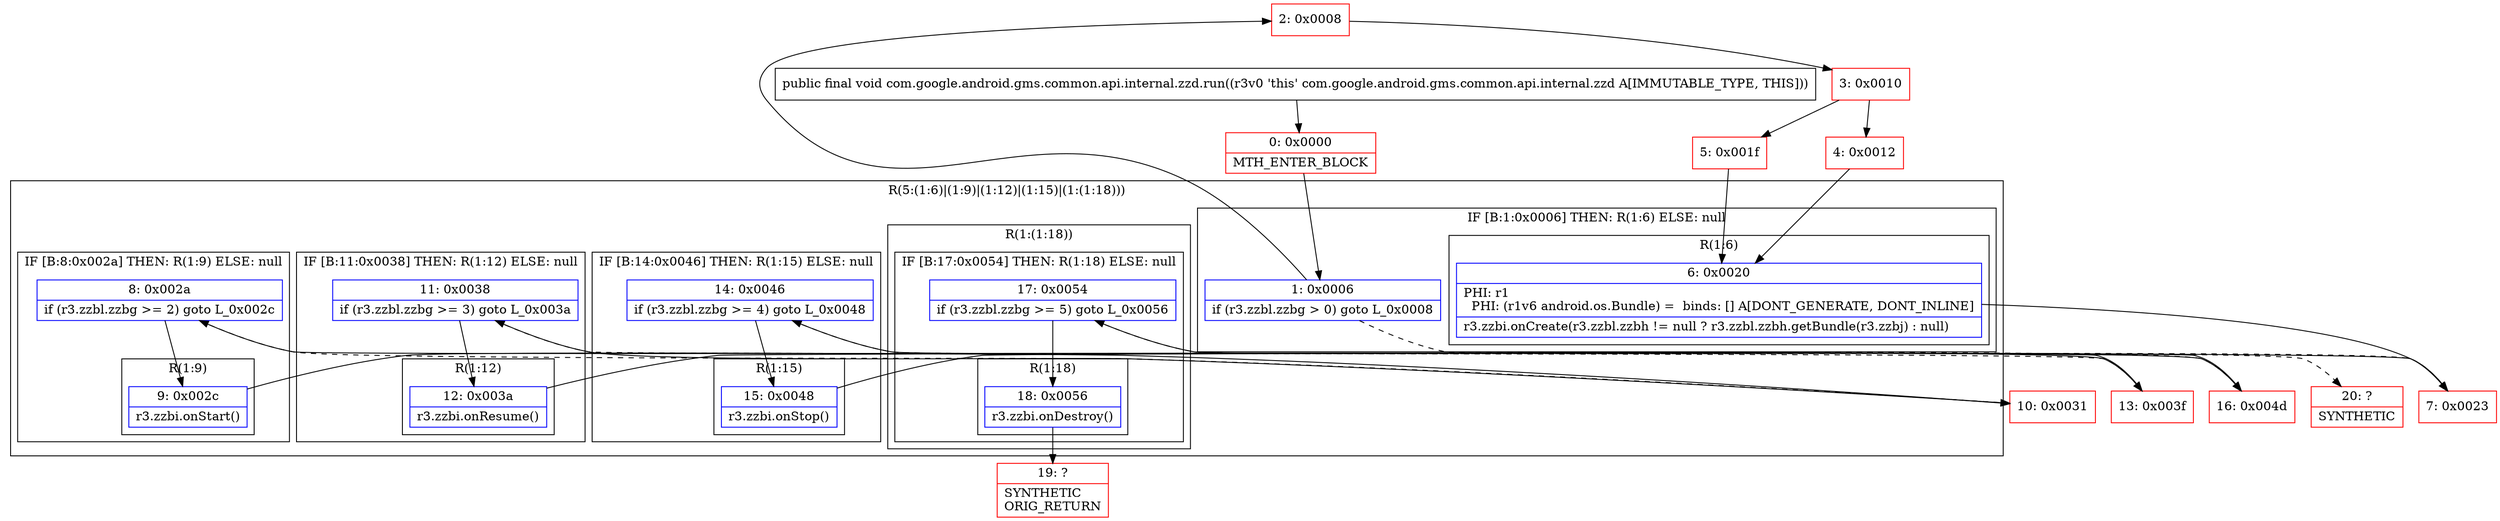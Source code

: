 digraph "CFG forcom.google.android.gms.common.api.internal.zzd.run()V" {
subgraph cluster_Region_1278268284 {
label = "R(5:(1:6)|(1:9)|(1:12)|(1:15)|(1:(1:18)))";
node [shape=record,color=blue];
subgraph cluster_IfRegion_1199397016 {
label = "IF [B:1:0x0006] THEN: R(1:6) ELSE: null";
node [shape=record,color=blue];
Node_1 [shape=record,label="{1\:\ 0x0006|if (r3.zzbl.zzbg \> 0) goto L_0x0008\l}"];
subgraph cluster_Region_1211110797 {
label = "R(1:6)";
node [shape=record,color=blue];
Node_6 [shape=record,label="{6\:\ 0x0020|PHI: r1 \l  PHI: (r1v6 android.os.Bundle) =  binds: [] A[DONT_GENERATE, DONT_INLINE]\l|r3.zzbi.onCreate(r3.zzbl.zzbh != null ? r3.zzbl.zzbh.getBundle(r3.zzbj) : null)\l}"];
}
}
subgraph cluster_IfRegion_562855936 {
label = "IF [B:8:0x002a] THEN: R(1:9) ELSE: null";
node [shape=record,color=blue];
Node_8 [shape=record,label="{8\:\ 0x002a|if (r3.zzbl.zzbg \>= 2) goto L_0x002c\l}"];
subgraph cluster_Region_1810701438 {
label = "R(1:9)";
node [shape=record,color=blue];
Node_9 [shape=record,label="{9\:\ 0x002c|r3.zzbi.onStart()\l}"];
}
}
subgraph cluster_IfRegion_1182343171 {
label = "IF [B:11:0x0038] THEN: R(1:12) ELSE: null";
node [shape=record,color=blue];
Node_11 [shape=record,label="{11\:\ 0x0038|if (r3.zzbl.zzbg \>= 3) goto L_0x003a\l}"];
subgraph cluster_Region_237885756 {
label = "R(1:12)";
node [shape=record,color=blue];
Node_12 [shape=record,label="{12\:\ 0x003a|r3.zzbi.onResume()\l}"];
}
}
subgraph cluster_IfRegion_1273287801 {
label = "IF [B:14:0x0046] THEN: R(1:15) ELSE: null";
node [shape=record,color=blue];
Node_14 [shape=record,label="{14\:\ 0x0046|if (r3.zzbl.zzbg \>= 4) goto L_0x0048\l}"];
subgraph cluster_Region_1214857111 {
label = "R(1:15)";
node [shape=record,color=blue];
Node_15 [shape=record,label="{15\:\ 0x0048|r3.zzbi.onStop()\l}"];
}
}
subgraph cluster_Region_1193240481 {
label = "R(1:(1:18))";
node [shape=record,color=blue];
subgraph cluster_IfRegion_664511047 {
label = "IF [B:17:0x0054] THEN: R(1:18) ELSE: null";
node [shape=record,color=blue];
Node_17 [shape=record,label="{17\:\ 0x0054|if (r3.zzbl.zzbg \>= 5) goto L_0x0056\l}"];
subgraph cluster_Region_1253174737 {
label = "R(1:18)";
node [shape=record,color=blue];
Node_18 [shape=record,label="{18\:\ 0x0056|r3.zzbi.onDestroy()\l}"];
}
}
}
}
Node_0 [shape=record,color=red,label="{0\:\ 0x0000|MTH_ENTER_BLOCK\l}"];
Node_2 [shape=record,color=red,label="{2\:\ 0x0008}"];
Node_3 [shape=record,color=red,label="{3\:\ 0x0010}"];
Node_4 [shape=record,color=red,label="{4\:\ 0x0012}"];
Node_5 [shape=record,color=red,label="{5\:\ 0x001f}"];
Node_7 [shape=record,color=red,label="{7\:\ 0x0023}"];
Node_10 [shape=record,color=red,label="{10\:\ 0x0031}"];
Node_13 [shape=record,color=red,label="{13\:\ 0x003f}"];
Node_16 [shape=record,color=red,label="{16\:\ 0x004d}"];
Node_19 [shape=record,color=red,label="{19\:\ ?|SYNTHETIC\lORIG_RETURN\l}"];
Node_20 [shape=record,color=red,label="{20\:\ ?|SYNTHETIC\l}"];
MethodNode[shape=record,label="{public final void com.google.android.gms.common.api.internal.zzd.run((r3v0 'this' com.google.android.gms.common.api.internal.zzd A[IMMUTABLE_TYPE, THIS])) }"];
MethodNode -> Node_0;
Node_1 -> Node_2;
Node_1 -> Node_7[style=dashed];
Node_6 -> Node_7;
Node_8 -> Node_9;
Node_8 -> Node_10[style=dashed];
Node_9 -> Node_10;
Node_11 -> Node_12;
Node_11 -> Node_13[style=dashed];
Node_12 -> Node_13;
Node_14 -> Node_15;
Node_14 -> Node_16[style=dashed];
Node_15 -> Node_16;
Node_17 -> Node_18;
Node_17 -> Node_20[style=dashed];
Node_18 -> Node_19;
Node_0 -> Node_1;
Node_2 -> Node_3;
Node_3 -> Node_4;
Node_3 -> Node_5;
Node_4 -> Node_6;
Node_5 -> Node_6;
Node_7 -> Node_8;
Node_10 -> Node_11;
Node_13 -> Node_14;
Node_16 -> Node_17;
}


